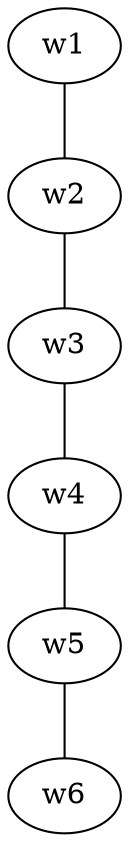 graph mainmap {
	w1 -- w2 [weight=1];
	w2 -- w3 [weight=3];
	w3 -- w4 [weight=1];
	w4 -- w5 [weight=3];
	w5 -- w6 [weight=1];
}
